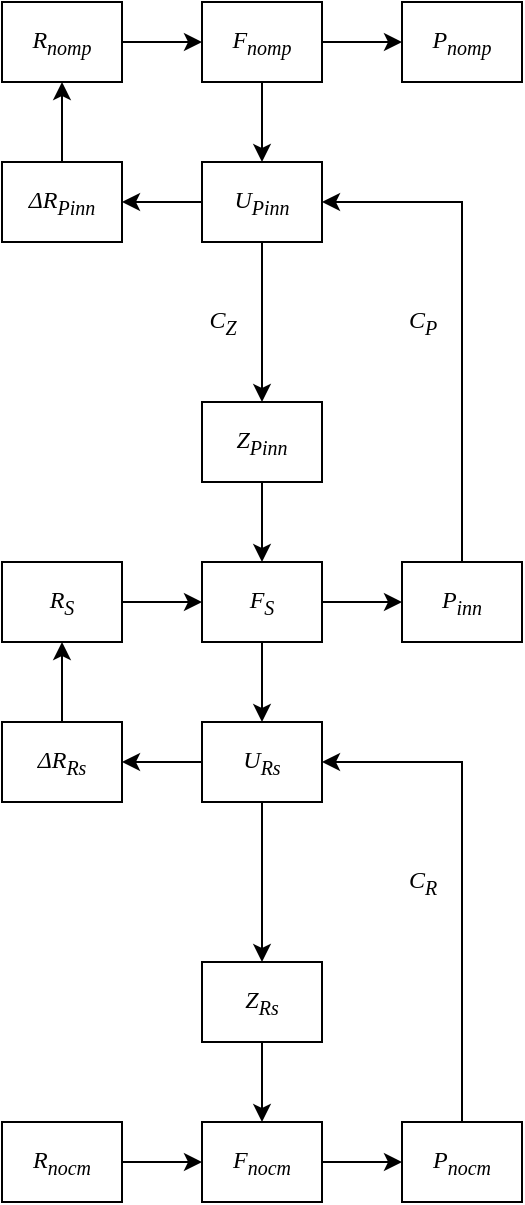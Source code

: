 <mxfile version="10.6.7" type="github"><diagram id="JFS-gaPyOproydA3wmJ5" name="Page-1"><mxGraphModel dx="961" dy="556" grid="1" gridSize="10" guides="1" tooltips="1" connect="1" arrows="1" fold="1" page="1" pageScale="1" pageWidth="826" pageHeight="1169" math="0" shadow="0"><root><mxCell id="0"/><mxCell id="1" parent="0"/><mxCell id="Rpa5HD28Kq2lr47Uqgdq-17" style="edgeStyle=orthogonalEdgeStyle;rounded=0;orthogonalLoop=1;jettySize=auto;html=1;fontStyle=2" edge="1" parent="1" source="Rpa5HD28Kq2lr47Uqgdq-1" target="Rpa5HD28Kq2lr47Uqgdq-2"><mxGeometry relative="1" as="geometry"/></mxCell><mxCell id="Rpa5HD28Kq2lr47Uqgdq-18" style="edgeStyle=orthogonalEdgeStyle;rounded=0;orthogonalLoop=1;jettySize=auto;html=1;fontStyle=2" edge="1" parent="1" source="Rpa5HD28Kq2lr47Uqgdq-1" target="Rpa5HD28Kq2lr47Uqgdq-4"><mxGeometry relative="1" as="geometry"/></mxCell><mxCell id="Rpa5HD28Kq2lr47Uqgdq-1" value="F&lt;sub&gt;потр&lt;/sub&gt;" style="rounded=0;whiteSpace=wrap;html=1;fontFamily=Times New Roman;fontStyle=2" vertex="1" parent="1"><mxGeometry x="360" y="120" width="60" height="40" as="geometry"/></mxCell><mxCell id="Rpa5HD28Kq2lr47Uqgdq-2" value="P&lt;sub&gt;потр&lt;/sub&gt;" style="rounded=0;whiteSpace=wrap;html=1;fontFamily=Times New Roman;fontStyle=2" vertex="1" parent="1"><mxGeometry x="460" y="120" width="60" height="40" as="geometry"/></mxCell><mxCell id="Rpa5HD28Kq2lr47Uqgdq-16" style="edgeStyle=orthogonalEdgeStyle;rounded=0;orthogonalLoop=1;jettySize=auto;html=1;fontStyle=2" edge="1" parent="1" source="Rpa5HD28Kq2lr47Uqgdq-3" target="Rpa5HD28Kq2lr47Uqgdq-1"><mxGeometry relative="1" as="geometry"/></mxCell><mxCell id="Rpa5HD28Kq2lr47Uqgdq-3" value="R&lt;sub&gt;потр&lt;/sub&gt;" style="rounded=0;whiteSpace=wrap;html=1;fontFamily=Times New Roman;fontStyle=2" vertex="1" parent="1"><mxGeometry x="260" y="120" width="60" height="40" as="geometry"/></mxCell><mxCell id="Rpa5HD28Kq2lr47Uqgdq-19" style="edgeStyle=orthogonalEdgeStyle;rounded=0;orthogonalLoop=1;jettySize=auto;html=1;fontStyle=2" edge="1" parent="1" source="Rpa5HD28Kq2lr47Uqgdq-4" target="Rpa5HD28Kq2lr47Uqgdq-5"><mxGeometry relative="1" as="geometry"/></mxCell><mxCell id="Rpa5HD28Kq2lr47Uqgdq-21" value="C&lt;sub&gt;Z&lt;/sub&gt;" style="edgeStyle=orthogonalEdgeStyle;rounded=0;orthogonalLoop=1;jettySize=auto;html=1;fontSize=12;fontFamily=Times New Roman;fontStyle=2" edge="1" parent="1" source="Rpa5HD28Kq2lr47Uqgdq-4" target="Rpa5HD28Kq2lr47Uqgdq-6"><mxGeometry y="-20" relative="1" as="geometry"><mxPoint as="offset"/></mxGeometry></mxCell><mxCell id="Rpa5HD28Kq2lr47Uqgdq-4" value="U&lt;sub&gt;Pinn&lt;/sub&gt;" style="rounded=0;whiteSpace=wrap;html=1;fontFamily=Times New Roman;fontStyle=2" vertex="1" parent="1"><mxGeometry x="360" y="200" width="60" height="40" as="geometry"/></mxCell><mxCell id="Rpa5HD28Kq2lr47Uqgdq-20" style="edgeStyle=orthogonalEdgeStyle;rounded=0;orthogonalLoop=1;jettySize=auto;html=1;fontStyle=2" edge="1" parent="1" source="Rpa5HD28Kq2lr47Uqgdq-5" target="Rpa5HD28Kq2lr47Uqgdq-3"><mxGeometry relative="1" as="geometry"/></mxCell><mxCell id="Rpa5HD28Kq2lr47Uqgdq-5" value="ΔR&lt;sub&gt;Pinn&lt;/sub&gt;&lt;br&gt;" style="rounded=0;whiteSpace=wrap;html=1;fontFamily=Times New Roman;fontStyle=2" vertex="1" parent="1"><mxGeometry x="260" y="200" width="60" height="40" as="geometry"/></mxCell><mxCell id="Rpa5HD28Kq2lr47Uqgdq-22" style="edgeStyle=orthogonalEdgeStyle;rounded=0;orthogonalLoop=1;jettySize=auto;html=1;fontStyle=2" edge="1" parent="1" source="Rpa5HD28Kq2lr47Uqgdq-6" target="Rpa5HD28Kq2lr47Uqgdq-7"><mxGeometry relative="1" as="geometry"/></mxCell><mxCell id="Rpa5HD28Kq2lr47Uqgdq-6" value="Z&lt;sub&gt;Pinn&lt;/sub&gt;" style="rounded=0;whiteSpace=wrap;html=1;fontFamily=Times New Roman;fontStyle=2" vertex="1" parent="1"><mxGeometry x="360" y="320" width="60" height="40" as="geometry"/></mxCell><mxCell id="Rpa5HD28Kq2lr47Uqgdq-23" style="edgeStyle=orthogonalEdgeStyle;rounded=0;orthogonalLoop=1;jettySize=auto;html=1;fontStyle=2" edge="1" parent="1" source="Rpa5HD28Kq2lr47Uqgdq-7" target="Rpa5HD28Kq2lr47Uqgdq-8"><mxGeometry relative="1" as="geometry"/></mxCell><mxCell id="Rpa5HD28Kq2lr47Uqgdq-24" style="edgeStyle=orthogonalEdgeStyle;rounded=0;orthogonalLoop=1;jettySize=auto;html=1;fontStyle=2" edge="1" parent="1" source="Rpa5HD28Kq2lr47Uqgdq-7" target="Rpa5HD28Kq2lr47Uqgdq-10"><mxGeometry relative="1" as="geometry"/></mxCell><mxCell id="Rpa5HD28Kq2lr47Uqgdq-7" value="F&lt;sub&gt;S&lt;/sub&gt;" style="rounded=0;whiteSpace=wrap;html=1;fontFamily=Times New Roman;fontStyle=2" vertex="1" parent="1"><mxGeometry x="360" y="400" width="60" height="40" as="geometry"/></mxCell><mxCell id="Rpa5HD28Kq2lr47Uqgdq-8" value="P&lt;sub&gt;inn&lt;/sub&gt;" style="rounded=0;whiteSpace=wrap;html=1;fontFamily=Times New Roman;fontStyle=2" vertex="1" parent="1"><mxGeometry x="460" y="400" width="60" height="40" as="geometry"/></mxCell><mxCell id="Rpa5HD28Kq2lr47Uqgdq-27" style="edgeStyle=orthogonalEdgeStyle;rounded=0;orthogonalLoop=1;jettySize=auto;html=1;fontStyle=2" edge="1" parent="1" source="Rpa5HD28Kq2lr47Uqgdq-9" target="Rpa5HD28Kq2lr47Uqgdq-7"><mxGeometry relative="1" as="geometry"/></mxCell><mxCell id="Rpa5HD28Kq2lr47Uqgdq-9" value="R&lt;sub&gt;S&lt;/sub&gt;" style="rounded=0;whiteSpace=wrap;html=1;fontFamily=Times New Roman;fontStyle=2" vertex="1" parent="1"><mxGeometry x="260" y="400" width="60" height="40" as="geometry"/></mxCell><mxCell id="Rpa5HD28Kq2lr47Uqgdq-25" style="edgeStyle=orthogonalEdgeStyle;rounded=0;orthogonalLoop=1;jettySize=auto;html=1;fontStyle=2" edge="1" parent="1" source="Rpa5HD28Kq2lr47Uqgdq-10" target="Rpa5HD28Kq2lr47Uqgdq-11"><mxGeometry relative="1" as="geometry"/></mxCell><mxCell id="Rpa5HD28Kq2lr47Uqgdq-28" style="edgeStyle=orthogonalEdgeStyle;rounded=0;orthogonalLoop=1;jettySize=auto;html=1;fontStyle=2" edge="1" parent="1" source="Rpa5HD28Kq2lr47Uqgdq-10" target="Rpa5HD28Kq2lr47Uqgdq-12"><mxGeometry relative="1" as="geometry"/></mxCell><mxCell id="Rpa5HD28Kq2lr47Uqgdq-10" value="U&lt;sub&gt;Rs&lt;/sub&gt;" style="rounded=0;whiteSpace=wrap;html=1;fontFamily=Times New Roman;fontStyle=2" vertex="1" parent="1"><mxGeometry x="360" y="480" width="60" height="40" as="geometry"/></mxCell><mxCell id="Rpa5HD28Kq2lr47Uqgdq-26" style="edgeStyle=orthogonalEdgeStyle;rounded=0;orthogonalLoop=1;jettySize=auto;html=1;fontStyle=2" edge="1" parent="1" source="Rpa5HD28Kq2lr47Uqgdq-11" target="Rpa5HD28Kq2lr47Uqgdq-9"><mxGeometry relative="1" as="geometry"/></mxCell><mxCell id="Rpa5HD28Kq2lr47Uqgdq-11" value="ΔR&lt;sub&gt;Rs&lt;/sub&gt;&lt;br&gt;" style="rounded=0;whiteSpace=wrap;html=1;fontFamily=Times New Roman;fontStyle=2" vertex="1" parent="1"><mxGeometry x="260" y="480" width="60" height="40" as="geometry"/></mxCell><mxCell id="Rpa5HD28Kq2lr47Uqgdq-29" style="edgeStyle=orthogonalEdgeStyle;rounded=0;orthogonalLoop=1;jettySize=auto;html=1;fontStyle=2" edge="1" parent="1" source="Rpa5HD28Kq2lr47Uqgdq-12" target="Rpa5HD28Kq2lr47Uqgdq-13"><mxGeometry relative="1" as="geometry"/></mxCell><mxCell id="Rpa5HD28Kq2lr47Uqgdq-12" value="Z&lt;sub&gt;Rs&lt;/sub&gt;&lt;br&gt;" style="rounded=0;whiteSpace=wrap;html=1;fontFamily=Times New Roman;fontStyle=2" vertex="1" parent="1"><mxGeometry x="360" y="600" width="60" height="40" as="geometry"/></mxCell><mxCell id="Rpa5HD28Kq2lr47Uqgdq-31" style="edgeStyle=orthogonalEdgeStyle;rounded=0;orthogonalLoop=1;jettySize=auto;html=1;fontStyle=2" edge="1" parent="1" source="Rpa5HD28Kq2lr47Uqgdq-13" target="Rpa5HD28Kq2lr47Uqgdq-14"><mxGeometry relative="1" as="geometry"/></mxCell><mxCell id="Rpa5HD28Kq2lr47Uqgdq-13" value="F&lt;sub&gt;пост&lt;/sub&gt;" style="rounded=0;whiteSpace=wrap;html=1;fontFamily=Times New Roman;fontStyle=2" vertex="1" parent="1"><mxGeometry x="360" y="680" width="60" height="40" as="geometry"/></mxCell><mxCell id="Rpa5HD28Kq2lr47Uqgdq-32" value="C&lt;sub&gt;R&lt;/sub&gt;" style="edgeStyle=orthogonalEdgeStyle;rounded=0;orthogonalLoop=1;jettySize=auto;html=1;entryX=1;entryY=0.5;entryDx=0;entryDy=0;exitX=0.5;exitY=0;exitDx=0;exitDy=0;fontStyle=2;fontSize=12;fontFamily=Times New Roman;" edge="1" parent="1" source="Rpa5HD28Kq2lr47Uqgdq-14" target="Rpa5HD28Kq2lr47Uqgdq-10"><mxGeometry x="-0.042" y="20" relative="1" as="geometry"><mxPoint as="offset"/></mxGeometry></mxCell><mxCell id="Rpa5HD28Kq2lr47Uqgdq-14" value="P&lt;sub&gt;пост&lt;/sub&gt;" style="rounded=0;whiteSpace=wrap;html=1;fontFamily=Times New Roman;fontStyle=2" vertex="1" parent="1"><mxGeometry x="460" y="680" width="60" height="40" as="geometry"/></mxCell><mxCell id="Rpa5HD28Kq2lr47Uqgdq-30" style="edgeStyle=orthogonalEdgeStyle;rounded=0;orthogonalLoop=1;jettySize=auto;html=1;fontStyle=2" edge="1" parent="1" source="Rpa5HD28Kq2lr47Uqgdq-15" target="Rpa5HD28Kq2lr47Uqgdq-13"><mxGeometry relative="1" as="geometry"/></mxCell><mxCell id="Rpa5HD28Kq2lr47Uqgdq-15" value="R&lt;sub&gt;пост&lt;/sub&gt;" style="rounded=0;whiteSpace=wrap;html=1;fontFamily=Times New Roman;fontStyle=2" vertex="1" parent="1"><mxGeometry x="260" y="680" width="60" height="40" as="geometry"/></mxCell><mxCell id="Rpa5HD28Kq2lr47Uqgdq-33" value="C&lt;sub&gt;P&lt;/sub&gt;" style="edgeStyle=orthogonalEdgeStyle;rounded=0;orthogonalLoop=1;jettySize=auto;html=1;entryX=1;entryY=0.5;entryDx=0;entryDy=0;exitX=0.5;exitY=0;exitDx=0;exitDy=0;fontStyle=2;fontSize=12;fontFamily=Times New Roman;" edge="1" parent="1" source="Rpa5HD28Kq2lr47Uqgdq-8" target="Rpa5HD28Kq2lr47Uqgdq-4"><mxGeometry x="-0.042" y="20" relative="1" as="geometry"><mxPoint x="630.534" y="359.862" as="sourcePoint"/><mxPoint x="560.19" y="219.862" as="targetPoint"/><mxPoint as="offset"/></mxGeometry></mxCell></root></mxGraphModel></diagram></mxfile>